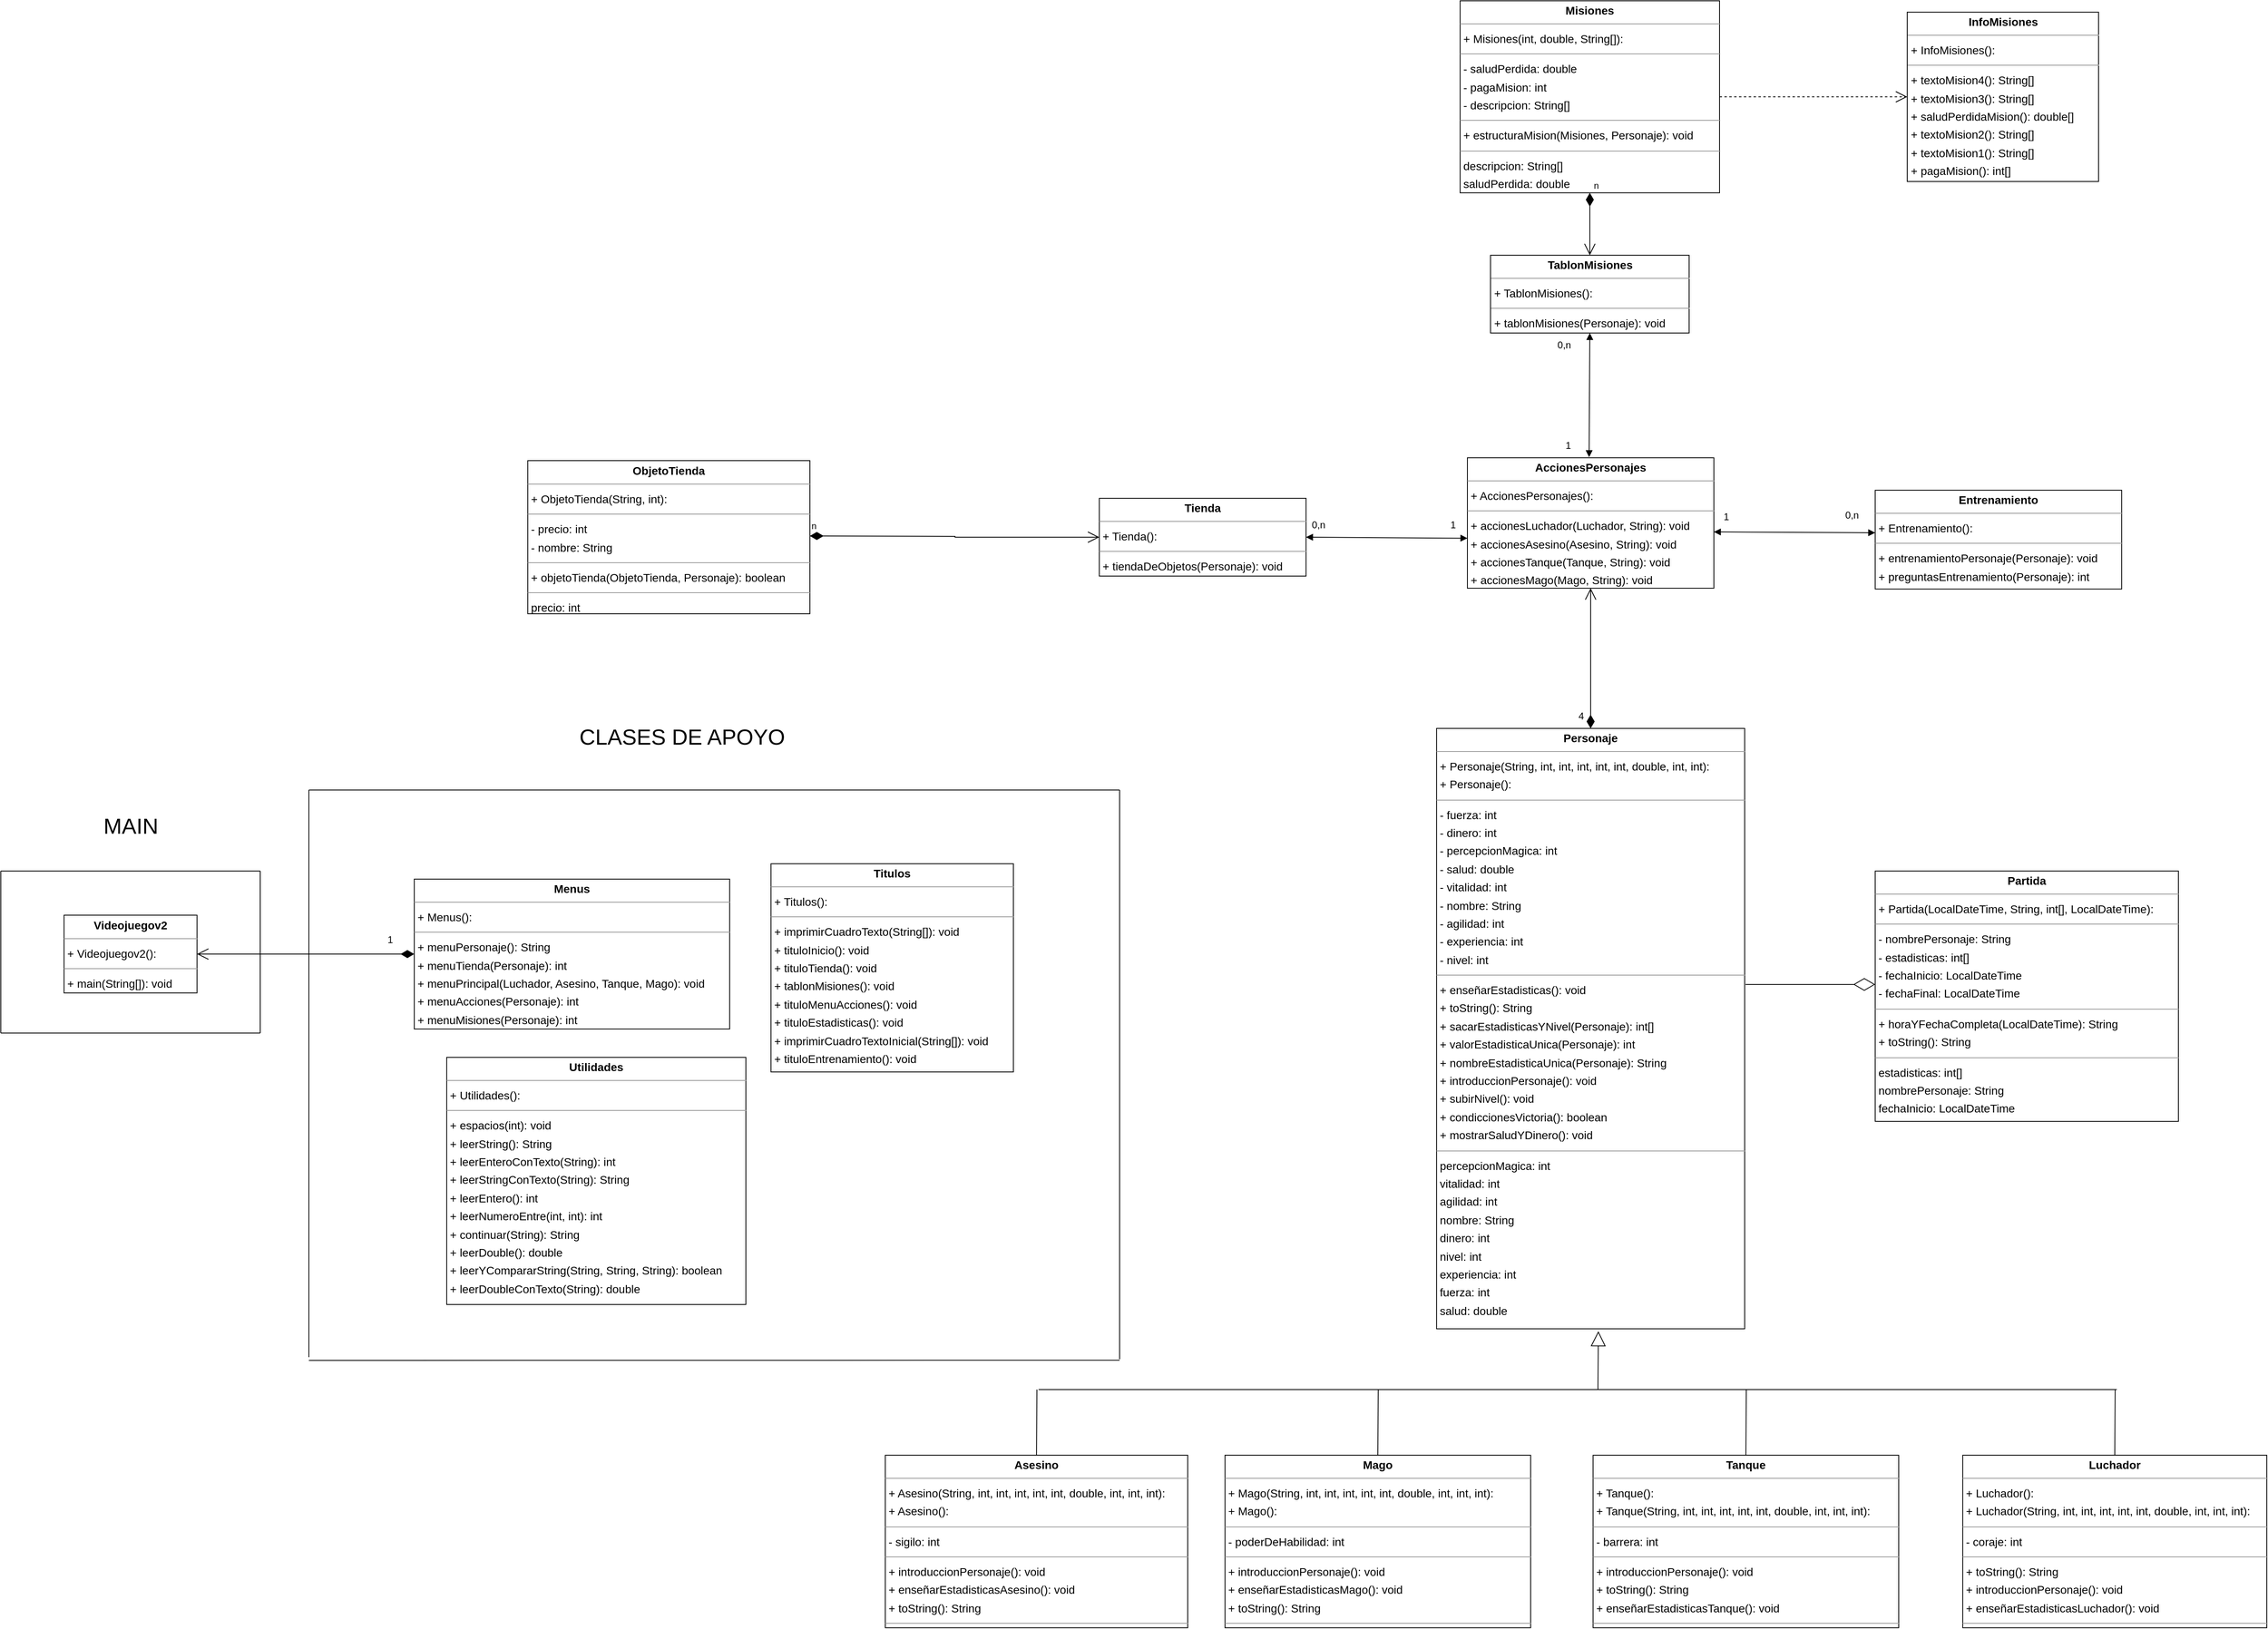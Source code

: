 <mxfile version="24.5.3" type="device">
  <diagram id="rEWgtGA5KyrCALM9XaX5" name="Página-1">
    <mxGraphModel dx="3649" dy="1854" grid="1" gridSize="10" guides="1" tooltips="1" connect="1" arrows="1" fold="1" page="0" pageScale="1" pageWidth="827" pageHeight="1169" background="none" math="0" shadow="0">
      <root>
        <mxCell id="0" />
        <mxCell id="1" parent="0" />
        <mxCell id="node12" value="&lt;p style=&quot;margin:0px;margin-top:4px;text-align:center;&quot;&gt;&lt;b&gt;AccionesPersonajes&lt;/b&gt;&lt;/p&gt;&lt;hr size=&quot;1&quot;/&gt;&lt;p style=&quot;margin:0 0 0 4px;line-height:1.6;&quot;&gt;+ AccionesPersonajes(): &lt;/p&gt;&lt;hr size=&quot;1&quot;/&gt;&lt;p style=&quot;margin:0 0 0 4px;line-height:1.6;&quot;&gt;+ accionesLuchador(Luchador, String): void&lt;br/&gt;+ accionesAsesino(Asesino, String): void&lt;br/&gt;+ accionesTanque(Tanque, String): void&lt;br/&gt;+ accionesMago(Mago, String): void&lt;/p&gt;" style="verticalAlign=top;align=left;overflow=fill;fontSize=14;fontFamily=Helvetica;html=1;rounded=0;shadow=0;comic=0;labelBackgroundColor=none;strokeWidth=1;" parent="1" vertex="1">
          <mxGeometry x="349" y="130" width="304" height="161" as="geometry" />
        </mxCell>
        <mxCell id="node14" value="&lt;p style=&quot;margin:0px;margin-top:4px;text-align:center;&quot;&gt;&lt;b&gt;Asesino&lt;/b&gt;&lt;/p&gt;&lt;hr size=&quot;1&quot;/&gt;&lt;p style=&quot;margin:0 0 0 4px;line-height:1.6;&quot;&gt;+ Asesino(String, int, int, int, int, int, double, int, int, int): &lt;br/&gt;+ Asesino(): &lt;/p&gt;&lt;hr size=&quot;1&quot;/&gt;&lt;p style=&quot;margin:0 0 0 4px;line-height:1.6;&quot;&gt;- sigilo: int&lt;/p&gt;&lt;hr size=&quot;1&quot;/&gt;&lt;p style=&quot;margin:0 0 0 4px;line-height:1.6;&quot;&gt;+ introduccionPersonaje(): void&lt;br/&gt;+ enseñarEstadisticasAsesino(): void&lt;br/&gt;+ toString(): String&lt;/p&gt;&lt;hr size=&quot;1&quot;/&gt;&lt;p style=&quot;margin:0 0 0 4px;line-height:1.6;&quot;&gt; sigilo: int&lt;/p&gt;" style="verticalAlign=top;align=left;overflow=fill;fontSize=14;fontFamily=Helvetica;html=1;rounded=0;shadow=0;comic=0;labelBackgroundColor=none;strokeWidth=1;" parent="1" vertex="1">
          <mxGeometry x="-369" y="1361" width="373" height="213" as="geometry" />
        </mxCell>
        <mxCell id="node15" value="&lt;p style=&quot;margin:0px;margin-top:4px;text-align:center;&quot;&gt;&lt;b&gt;Entrenamiento&lt;/b&gt;&lt;/p&gt;&lt;hr size=&quot;1&quot;/&gt;&lt;p style=&quot;margin:0 0 0 4px;line-height:1.6;&quot;&gt;+ Entrenamiento(): &lt;/p&gt;&lt;hr size=&quot;1&quot;/&gt;&lt;p style=&quot;margin:0 0 0 4px;line-height:1.6;&quot;&gt;+ entrenamientoPersonaje(Personaje): void&lt;br/&gt;+ preguntasEntrenamiento(Personaje): int&lt;/p&gt;" style="verticalAlign=top;align=left;overflow=fill;fontSize=14;fontFamily=Helvetica;html=1;rounded=0;shadow=0;comic=0;labelBackgroundColor=none;strokeWidth=1;" parent="1" vertex="1">
          <mxGeometry x="852" y="170" width="304" height="122" as="geometry" />
        </mxCell>
        <mxCell id="node2" value="&lt;p style=&quot;margin:0px;margin-top:4px;text-align:center;&quot;&gt;&lt;b&gt;InfoMisiones&lt;/b&gt;&lt;/p&gt;&lt;hr size=&quot;1&quot;/&gt;&lt;p style=&quot;margin:0 0 0 4px;line-height:1.6;&quot;&gt;+ InfoMisiones(): &lt;/p&gt;&lt;hr size=&quot;1&quot;/&gt;&lt;p style=&quot;margin:0 0 0 4px;line-height:1.6;&quot;&gt;+ textoMision4(): String[]&lt;br/&gt;+ textoMision3(): String[]&lt;br/&gt;+ saludPerdidaMision(): double[]&lt;br/&gt;+ textoMision2(): String[]&lt;br/&gt;+ textoMision1(): String[]&lt;br/&gt;+ pagaMision(): int[]&lt;/p&gt;" style="verticalAlign=top;align=left;overflow=fill;fontSize=14;fontFamily=Helvetica;html=1;rounded=0;shadow=0;comic=0;labelBackgroundColor=none;strokeWidth=1;" parent="1" vertex="1">
          <mxGeometry x="891.5" y="-420" width="236" height="209" as="geometry" />
        </mxCell>
        <mxCell id="node6" value="&lt;p style=&quot;margin:0px;margin-top:4px;text-align:center;&quot;&gt;&lt;b&gt;Luchador&lt;/b&gt;&lt;/p&gt;&lt;hr size=&quot;1&quot;/&gt;&lt;p style=&quot;margin:0 0 0 4px;line-height:1.6;&quot;&gt;+ Luchador(): &lt;br/&gt;+ Luchador(String, int, int, int, int, int, double, int, int, int): &lt;/p&gt;&lt;hr size=&quot;1&quot;/&gt;&lt;p style=&quot;margin:0 0 0 4px;line-height:1.6;&quot;&gt;- coraje: int&lt;/p&gt;&lt;hr size=&quot;1&quot;/&gt;&lt;p style=&quot;margin:0 0 0 4px;line-height:1.6;&quot;&gt;+ toString(): String&lt;br/&gt;+ introduccionPersonaje(): void&lt;br/&gt;+ enseñarEstadisticasLuchador(): void&lt;/p&gt;&lt;hr size=&quot;1&quot;/&gt;&lt;p style=&quot;margin:0 0 0 4px;line-height:1.6;&quot;&gt; coraje: int&lt;/p&gt;" style="verticalAlign=top;align=left;overflow=fill;fontSize=14;fontFamily=Helvetica;html=1;rounded=0;shadow=0;comic=0;labelBackgroundColor=none;strokeWidth=1;" parent="1" vertex="1">
          <mxGeometry x="960" y="1361" width="375" height="213" as="geometry" />
        </mxCell>
        <mxCell id="node1" value="&lt;p style=&quot;margin:0px;margin-top:4px;text-align:center;&quot;&gt;&lt;b&gt;Mago&lt;/b&gt;&lt;/p&gt;&lt;hr size=&quot;1&quot;/&gt;&lt;p style=&quot;margin:0 0 0 4px;line-height:1.6;&quot;&gt;+ Mago(String, int, int, int, int, int, double, int, int, int): &lt;br/&gt;+ Mago(): &lt;/p&gt;&lt;hr size=&quot;1&quot;/&gt;&lt;p style=&quot;margin:0 0 0 4px;line-height:1.6;&quot;&gt;- poderDeHabilidad: int&lt;/p&gt;&lt;hr size=&quot;1&quot;/&gt;&lt;p style=&quot;margin:0 0 0 4px;line-height:1.6;&quot;&gt;+ introduccionPersonaje(): void&lt;br/&gt;+ enseñarEstadisticasMago(): void&lt;br/&gt;+ toString(): String&lt;/p&gt;&lt;hr size=&quot;1&quot;/&gt;&lt;p style=&quot;margin:0 0 0 4px;line-height:1.6;&quot;&gt; poderDeHabilidad: int&lt;/p&gt;" style="verticalAlign=top;align=left;overflow=fill;fontSize=14;fontFamily=Helvetica;html=1;rounded=0;shadow=0;comic=0;labelBackgroundColor=none;strokeWidth=1;" parent="1" vertex="1">
          <mxGeometry x="50" y="1361" width="377" height="213" as="geometry" />
        </mxCell>
        <mxCell id="node8" value="&lt;p style=&quot;margin:0px;margin-top:4px;text-align:center;&quot;&gt;&lt;b&gt;Menus&lt;/b&gt;&lt;/p&gt;&lt;hr size=&quot;1&quot;/&gt;&lt;p style=&quot;margin:0 0 0 4px;line-height:1.6;&quot;&gt;+ Menus(): &lt;/p&gt;&lt;hr size=&quot;1&quot;/&gt;&lt;p style=&quot;margin:0 0 0 4px;line-height:1.6;&quot;&gt;+ menuPersonaje(): String&lt;br/&gt;+ menuTienda(Personaje): int&lt;br/&gt;+ menuPrincipal(Luchador, Asesino, Tanque, Mago): void&lt;br/&gt;+ menuAcciones(Personaje): int&lt;br/&gt;+ menuMisiones(Personaje): int&lt;/p&gt;" style="verticalAlign=top;align=left;overflow=fill;fontSize=14;fontFamily=Helvetica;html=1;rounded=0;shadow=0;comic=0;labelBackgroundColor=none;strokeWidth=1;" parent="1" vertex="1">
          <mxGeometry x="-950" y="650" width="389" height="185" as="geometry" />
        </mxCell>
        <mxCell id="node11" value="&lt;p style=&quot;margin:0px;margin-top:4px;text-align:center;&quot;&gt;&lt;b&gt;Misiones&lt;/b&gt;&lt;/p&gt;&lt;hr size=&quot;1&quot;/&gt;&lt;p style=&quot;margin:0 0 0 4px;line-height:1.6;&quot;&gt;+ Misiones(int, double, String[]): &lt;/p&gt;&lt;hr size=&quot;1&quot;/&gt;&lt;p style=&quot;margin:0 0 0 4px;line-height:1.6;&quot;&gt;- saludPerdida: double&lt;br/&gt;- pagaMision: int&lt;br/&gt;- descripcion: String[]&lt;/p&gt;&lt;hr size=&quot;1&quot;/&gt;&lt;p style=&quot;margin:0 0 0 4px;line-height:1.6;&quot;&gt;+ estructuraMision(Misiones, Personaje): void&lt;/p&gt;&lt;hr size=&quot;1&quot;/&gt;&lt;p style=&quot;margin:0 0 0 4px;line-height:1.6;&quot;&gt; descripcion: String[]&lt;br/&gt; saludPerdida: double&lt;br/&gt; pagaMision: int&lt;/p&gt;" style="verticalAlign=top;align=left;overflow=fill;fontSize=14;fontFamily=Helvetica;html=1;rounded=0;shadow=0;comic=0;labelBackgroundColor=none;strokeWidth=1;" parent="1" vertex="1">
          <mxGeometry x="340" y="-434" width="320" height="237" as="geometry" />
        </mxCell>
        <mxCell id="node0" value="&lt;p style=&quot;margin:0px;margin-top:4px;text-align:center;&quot;&gt;&lt;b&gt;ObjetoTienda&lt;/b&gt;&lt;/p&gt;&lt;hr size=&quot;1&quot;/&gt;&lt;p style=&quot;margin:0 0 0 4px;line-height:1.6;&quot;&gt;+ ObjetoTienda(String, int): &lt;/p&gt;&lt;hr size=&quot;1&quot;/&gt;&lt;p style=&quot;margin:0 0 0 4px;line-height:1.6;&quot;&gt;- precio: int&lt;br/&gt;- nombre: String&lt;/p&gt;&lt;hr size=&quot;1&quot;/&gt;&lt;p style=&quot;margin:0 0 0 4px;line-height:1.6;&quot;&gt;+ objetoTienda(ObjetoTienda, Personaje): boolean&lt;/p&gt;&lt;hr size=&quot;1&quot;/&gt;&lt;p style=&quot;margin:0 0 0 4px;line-height:1.6;&quot;&gt; precio: int&lt;br/&gt; nombre: String&lt;/p&gt;" style="verticalAlign=top;align=left;overflow=fill;fontSize=14;fontFamily=Helvetica;html=1;rounded=0;shadow=0;comic=0;labelBackgroundColor=none;strokeWidth=1;" parent="1" vertex="1">
          <mxGeometry x="-810" y="133.5" width="348" height="189" as="geometry" />
        </mxCell>
        <mxCell id="node7" value="&lt;p style=&quot;margin:0px;margin-top:4px;text-align:center;&quot;&gt;&lt;b&gt;Partida&lt;/b&gt;&lt;/p&gt;&lt;hr size=&quot;1&quot;/&gt;&lt;p style=&quot;margin:0 0 0 4px;line-height:1.6;&quot;&gt;+ Partida(LocalDateTime, String, int[], LocalDateTime): &lt;/p&gt;&lt;hr size=&quot;1&quot;/&gt;&lt;p style=&quot;margin:0 0 0 4px;line-height:1.6;&quot;&gt;- nombrePersonaje: String&lt;br/&gt;- estadisticas: int[]&lt;br/&gt;- fechaInicio: LocalDateTime&lt;br/&gt;- fechaFinal: LocalDateTime&lt;/p&gt;&lt;hr size=&quot;1&quot;/&gt;&lt;p style=&quot;margin:0 0 0 4px;line-height:1.6;&quot;&gt;+ horaYFechaCompleta(LocalDateTime): String&lt;br/&gt;+ toString(): String&lt;/p&gt;&lt;hr size=&quot;1&quot;/&gt;&lt;p style=&quot;margin:0 0 0 4px;line-height:1.6;&quot;&gt; estadisticas: int[]&lt;br/&gt; nombrePersonaje: String&lt;br/&gt; fechaInicio: LocalDateTime&lt;br/&gt; fechaFinal: LocalDateTime&lt;/p&gt;" style="verticalAlign=top;align=left;overflow=fill;fontSize=14;fontFamily=Helvetica;html=1;rounded=0;shadow=0;comic=0;labelBackgroundColor=none;strokeWidth=1;" parent="1" vertex="1">
          <mxGeometry x="852" y="640" width="374" height="309" as="geometry" />
        </mxCell>
        <mxCell id="node10" value="&lt;p style=&quot;margin:0px;margin-top:4px;text-align:center;&quot;&gt;&lt;b&gt;Personaje&lt;/b&gt;&lt;/p&gt;&lt;hr size=&quot;1&quot;/&gt;&lt;p style=&quot;margin:0 0 0 4px;line-height:1.6;&quot;&gt;+ Personaje(String, int, int, int, int, int, double, int, int): &lt;br/&gt;+ Personaje(): &lt;/p&gt;&lt;hr size=&quot;1&quot;/&gt;&lt;p style=&quot;margin:0 0 0 4px;line-height:1.6;&quot;&gt;- fuerza: int&lt;br/&gt;- dinero: int&lt;br/&gt;- percepcionMagica: int&lt;br/&gt;- salud: double&lt;br/&gt;- vitalidad: int&lt;br/&gt;- nombre: String&lt;br/&gt;- agilidad: int&lt;br/&gt;- experiencia: int&lt;br/&gt;- nivel: int&lt;/p&gt;&lt;hr size=&quot;1&quot;/&gt;&lt;p style=&quot;margin:0 0 0 4px;line-height:1.6;&quot;&gt;+ enseñarEstadisticas(): void&lt;br/&gt;+ toString(): String&lt;br/&gt;+ sacarEstadisticasYNivel(Personaje): int[]&lt;br/&gt;+ valorEstadisticaUnica(Personaje): int&lt;br/&gt;+ nombreEstadisticaUnica(Personaje): String&lt;br/&gt;+ introduccionPersonaje(): void&lt;br/&gt;+ subirNivel(): void&lt;br/&gt;+ condiccionesVictoria(): boolean&lt;br/&gt;+ mostrarSaludYDinero(): void&lt;/p&gt;&lt;hr size=&quot;1&quot;/&gt;&lt;p style=&quot;margin:0 0 0 4px;line-height:1.6;&quot;&gt; percepcionMagica: int&lt;br/&gt; vitalidad: int&lt;br/&gt; agilidad: int&lt;br/&gt; nombre: String&lt;br/&gt; dinero: int&lt;br/&gt; nivel: int&lt;br/&gt; experiencia: int&lt;br/&gt; fuerza: int&lt;br/&gt; salud: double&lt;/p&gt;" style="verticalAlign=top;align=left;overflow=fill;fontSize=14;fontFamily=Helvetica;html=1;rounded=0;shadow=0;comic=0;labelBackgroundColor=none;strokeWidth=1;" parent="1" vertex="1">
          <mxGeometry x="311" y="464" width="380" height="741" as="geometry" />
        </mxCell>
        <mxCell id="node9" value="&lt;p style=&quot;margin:0px;margin-top:4px;text-align:center;&quot;&gt;&lt;b&gt;TablonMisiones&lt;/b&gt;&lt;/p&gt;&lt;hr size=&quot;1&quot;/&gt;&lt;p style=&quot;margin:0 0 0 4px;line-height:1.6;&quot;&gt;+ TablonMisiones(): &lt;/p&gt;&lt;hr size=&quot;1&quot;/&gt;&lt;p style=&quot;margin:0 0 0 4px;line-height:1.6;&quot;&gt;+ tablonMisiones(Personaje): void&lt;/p&gt;" style="verticalAlign=top;align=left;overflow=fill;fontSize=14;fontFamily=Helvetica;html=1;rounded=0;shadow=0;comic=0;labelBackgroundColor=none;strokeWidth=1;" parent="1" vertex="1">
          <mxGeometry x="377.5" y="-120" width="245" height="96" as="geometry" />
        </mxCell>
        <mxCell id="node5" value="&lt;p style=&quot;margin:0px;margin-top:4px;text-align:center;&quot;&gt;&lt;b&gt;Tanque&lt;/b&gt;&lt;/p&gt;&lt;hr size=&quot;1&quot;/&gt;&lt;p style=&quot;margin:0 0 0 4px;line-height:1.6;&quot;&gt;+ Tanque(): &lt;br/&gt;+ Tanque(String, int, int, int, int, int, double, int, int, int): &lt;/p&gt;&lt;hr size=&quot;1&quot;/&gt;&lt;p style=&quot;margin:0 0 0 4px;line-height:1.6;&quot;&gt;- barrera: int&lt;/p&gt;&lt;hr size=&quot;1&quot;/&gt;&lt;p style=&quot;margin:0 0 0 4px;line-height:1.6;&quot;&gt;+ introduccionPersonaje(): void&lt;br/&gt;+ toString(): String&lt;br/&gt;+ enseñarEstadisticasTanque(): void&lt;/p&gt;&lt;hr size=&quot;1&quot;/&gt;&lt;p style=&quot;margin:0 0 0 4px;line-height:1.6;&quot;&gt; barrera: int&lt;/p&gt;" style="verticalAlign=top;align=left;overflow=fill;fontSize=14;fontFamily=Helvetica;html=1;rounded=0;shadow=0;comic=0;labelBackgroundColor=none;strokeWidth=1;" parent="1" vertex="1">
          <mxGeometry x="504" y="1361" width="377" height="213" as="geometry" />
        </mxCell>
        <mxCell id="node3" value="&lt;p style=&quot;margin:0px;margin-top:4px;text-align:center;&quot;&gt;&lt;b&gt;Tienda&lt;/b&gt;&lt;/p&gt;&lt;hr size=&quot;1&quot;/&gt;&lt;p style=&quot;margin:0 0 0 4px;line-height:1.6;&quot;&gt;+ Tienda(): &lt;/p&gt;&lt;hr size=&quot;1&quot;/&gt;&lt;p style=&quot;margin:0 0 0 4px;line-height:1.6;&quot;&gt;+ tiendaDeObjetos(Personaje): void&lt;/p&gt;" style="verticalAlign=top;align=left;overflow=fill;fontSize=14;fontFamily=Helvetica;html=1;rounded=0;shadow=0;comic=0;labelBackgroundColor=none;strokeWidth=1;" parent="1" vertex="1">
          <mxGeometry x="-105.04" y="180" width="255" height="96" as="geometry" />
        </mxCell>
        <mxCell id="node13" value="&lt;p style=&quot;margin:0px;margin-top:4px;text-align:center;&quot;&gt;&lt;b&gt;Titulos&lt;/b&gt;&lt;/p&gt;&lt;hr size=&quot;1&quot;/&gt;&lt;p style=&quot;margin:0 0 0 4px;line-height:1.6;&quot;&gt;+ Titulos(): &lt;/p&gt;&lt;hr size=&quot;1&quot;/&gt;&lt;p style=&quot;margin:0 0 0 4px;line-height:1.6;&quot;&gt;+ imprimirCuadroTexto(String[]): void&lt;br/&gt;+ tituloInicio(): void&lt;br/&gt;+ tituloTienda(): void&lt;br/&gt;+ tablonMisiones(): void&lt;br/&gt;+ tituloMenuAcciones(): void&lt;br/&gt;+ tituloEstadisticas(): void&lt;br/&gt;+ imprimirCuadroTextoInicial(String[]): void&lt;br/&gt;+ tituloEntrenamiento(): void&lt;/p&gt;" style="verticalAlign=top;align=left;overflow=fill;fontSize=14;fontFamily=Helvetica;html=1;rounded=0;shadow=0;comic=0;labelBackgroundColor=none;strokeWidth=1;" parent="1" vertex="1">
          <mxGeometry x="-510" y="631" width="299" height="257" as="geometry" />
        </mxCell>
        <mxCell id="node16" value="&lt;p style=&quot;margin:0px;margin-top:4px;text-align:center;&quot;&gt;&lt;b&gt;Utilidades&lt;/b&gt;&lt;/p&gt;&lt;hr size=&quot;1&quot;/&gt;&lt;p style=&quot;margin:0 0 0 4px;line-height:1.6;&quot;&gt;+ Utilidades(): &lt;/p&gt;&lt;hr size=&quot;1&quot;/&gt;&lt;p style=&quot;margin:0 0 0 4px;line-height:1.6;&quot;&gt;+ espacios(int): void&lt;br/&gt;+ leerString(): String&lt;br/&gt;+ leerEnteroConTexto(String): int&lt;br/&gt;+ leerStringConTexto(String): String&lt;br/&gt;+ leerEntero(): int&lt;br/&gt;+ leerNumeroEntre(int, int): int&lt;br/&gt;+ continuar(String): String&lt;br/&gt;+ leerDouble(): double&lt;br/&gt;+ leerYCompararString(String, String, String): boolean&lt;br/&gt;+ leerDoubleConTexto(String): double&lt;/p&gt;" style="verticalAlign=top;align=left;overflow=fill;fontSize=14;fontFamily=Helvetica;html=1;rounded=0;shadow=0;comic=0;labelBackgroundColor=none;strokeWidth=1;" parent="1" vertex="1">
          <mxGeometry x="-910" y="870" width="369" height="305" as="geometry" />
        </mxCell>
        <mxCell id="node4" value="&lt;p style=&quot;margin:0px;margin-top:4px;text-align:center;&quot;&gt;&lt;b&gt;Videojuegov2&lt;/b&gt;&lt;/p&gt;&lt;hr size=&quot;1&quot;/&gt;&lt;p style=&quot;margin:0 0 0 4px;line-height:1.6;&quot;&gt;+ Videojuegov2(): &lt;/p&gt;&lt;hr size=&quot;1&quot;/&gt;&lt;p style=&quot;margin:0 0 0 4px;line-height:1.6;&quot;&gt;+ main(String[]): void&lt;/p&gt;" style="verticalAlign=top;align=left;overflow=fill;fontSize=14;fontFamily=Helvetica;html=1;rounded=0;shadow=0;comic=0;labelBackgroundColor=none;strokeWidth=1;" parent="1" vertex="1">
          <mxGeometry x="-1382" y="694.5" width="164" height="96" as="geometry" />
        </mxCell>
        <mxCell id="hlV9DyFvP7Aik13MMfOS-1" value="" style="endArrow=block;endSize=16;endFill=0;html=1;rounded=0;entryX=0.525;entryY=1.004;entryDx=0;entryDy=0;entryPerimeter=0;" edge="1" parent="1" target="node10">
          <mxGeometry width="160" relative="1" as="geometry">
            <mxPoint x="510" y="1280" as="sourcePoint" />
            <mxPoint x="460" y="1350" as="targetPoint" />
          </mxGeometry>
        </mxCell>
        <mxCell id="hlV9DyFvP7Aik13MMfOS-7" value="" style="endArrow=none;html=1;rounded=0;entryX=0.5;entryY=0;entryDx=0;entryDy=0;" edge="1" parent="1" target="node6">
          <mxGeometry width="50" height="50" relative="1" as="geometry">
            <mxPoint x="1148" y="1280" as="sourcePoint" />
            <mxPoint x="400" y="1320" as="targetPoint" />
          </mxGeometry>
        </mxCell>
        <mxCell id="hlV9DyFvP7Aik13MMfOS-8" value="" style="endArrow=none;html=1;rounded=0;" edge="1" parent="1">
          <mxGeometry width="50" height="50" relative="1" as="geometry">
            <mxPoint x="1150" y="1280" as="sourcePoint" />
            <mxPoint x="510" y="1280" as="targetPoint" />
          </mxGeometry>
        </mxCell>
        <mxCell id="hlV9DyFvP7Aik13MMfOS-9" value="" style="endArrow=none;html=1;rounded=0;entryX=0.5;entryY=0;entryDx=0;entryDy=0;" edge="1" parent="1" target="node5">
          <mxGeometry width="50" height="50" relative="1" as="geometry">
            <mxPoint x="693" y="1280" as="sourcePoint" />
            <mxPoint x="400" y="1320" as="targetPoint" />
          </mxGeometry>
        </mxCell>
        <mxCell id="hlV9DyFvP7Aik13MMfOS-10" value="" style="endArrow=none;html=1;rounded=0;exitX=0.5;exitY=0;exitDx=0;exitDy=0;" edge="1" parent="1" source="node1">
          <mxGeometry width="50" height="50" relative="1" as="geometry">
            <mxPoint x="350" y="1370" as="sourcePoint" />
            <mxPoint x="239" y="1280" as="targetPoint" />
          </mxGeometry>
        </mxCell>
        <mxCell id="hlV9DyFvP7Aik13MMfOS-11" value="" style="endArrow=none;html=1;rounded=0;" edge="1" parent="1">
          <mxGeometry width="50" height="50" relative="1" as="geometry">
            <mxPoint x="-180" y="1280" as="sourcePoint" />
            <mxPoint x="510" y="1280" as="targetPoint" />
          </mxGeometry>
        </mxCell>
        <mxCell id="hlV9DyFvP7Aik13MMfOS-12" value="" style="endArrow=none;html=1;rounded=0;exitX=0.5;exitY=0;exitDx=0;exitDy=0;" edge="1" parent="1" source="node14">
          <mxGeometry width="50" height="50" relative="1" as="geometry">
            <mxPoint x="350" y="1370" as="sourcePoint" />
            <mxPoint x="-182" y="1280" as="targetPoint" />
          </mxGeometry>
        </mxCell>
        <mxCell id="hlV9DyFvP7Aik13MMfOS-19" value="&lt;span style=&quot;color: rgba(0, 0, 0, 0); font-family: monospace; font-size: 0px; text-align: start;&quot;&gt;%3CmxGraphModel%3E%3Croot%3E%3CmxCell%20id%3D%220%22%2F%3E%3CmxCell%20id%3D%221%22%20parent%3D%220%22%2F%3E%3CmxCell%20id%3D%222%22%20value%3D%22%22%20style%3D%22html%3D1%3BverticalAlign%3Dbottom%3BstartArrow%3Dcircle%3BstartFill%3D1%3BendArrow%3Dopen%3BstartSize%3D6%3BendSize%3D8%3Bcurved%3D0%3Brounded%3D0%3BexitX%3D0.007%3BexitY%3D0.645%3BexitDx%3D0%3BexitDy%3D0%3BexitPerimeter%3D0%3BentryX%3D1%3BentryY%3D0.5%3BentryDx%3D0%3BentryDy%3D0%3B%22%20edge%3D%221%22%20parent%3D%221%22%3E%3CmxGeometry%20width%3D%2280%22%20relative%3D%221%22%20as%3D%22geometry%22%3E%3CmxPoint%20x%3D%22-138%22%20y%3D%22802%22%20as%3D%22sourcePoint%22%2F%3E%3CmxPoint%20x%3D%22-502%22%20y%3D%22804%22%20as%3D%22targetPoint%22%2F%3E%3C%2FmxGeometry%3E%3C%2FmxCell%3E%3C%2Froot%3E%3C%2FmxGraphModel%3E&lt;/span&gt;" style="endArrow=open;endSize=12;dashed=1;html=1;rounded=0;exitX=1;exitY=0.5;exitDx=0;exitDy=0;entryX=0;entryY=0.5;entryDx=0;entryDy=0;" edge="1" parent="1" source="node11" target="node2">
          <mxGeometry width="160" relative="1" as="geometry">
            <mxPoint x="687.5" y="-114" as="sourcePoint" />
            <mxPoint x="377.5" y="-114" as="targetPoint" />
          </mxGeometry>
        </mxCell>
        <mxCell id="hlV9DyFvP7Aik13MMfOS-22" value="" style="endArrow=block;startArrow=block;endFill=1;startFill=1;html=1;rounded=0;exitX=0.5;exitY=1;exitDx=0;exitDy=0;entryX=0.449;entryY=-0.001;entryDx=0;entryDy=0;entryPerimeter=0;" edge="1" parent="1" source="node9">
          <mxGeometry width="160" relative="1" as="geometry">
            <mxPoint x="497.5" y="96" as="sourcePoint" />
            <mxPoint x="499.12" y="129.259" as="targetPoint" />
          </mxGeometry>
        </mxCell>
        <mxCell id="hlV9DyFvP7Aik13MMfOS-23" value="" style="endArrow=block;startArrow=block;endFill=1;startFill=1;html=1;rounded=0;exitX=1;exitY=0.5;exitDx=0;exitDy=0;entryX=0.008;entryY=0.439;entryDx=0;entryDy=0;entryPerimeter=0;" edge="1" parent="1" source="node3">
          <mxGeometry width="160" relative="1" as="geometry">
            <mxPoint x="234.96" y="380" as="sourcePoint" />
            <mxPoint x="349.0" y="229.299" as="targetPoint" />
          </mxGeometry>
        </mxCell>
        <mxCell id="hlV9DyFvP7Aik13MMfOS-25" value="1" style="text;html=1;align=center;verticalAlign=middle;resizable=0;points=[];autosize=1;strokeColor=none;fillColor=none;" vertex="1" parent="1">
          <mxGeometry x="315.96" y="198" width="30" height="30" as="geometry" />
        </mxCell>
        <mxCell id="hlV9DyFvP7Aik13MMfOS-26" value="0,n" style="text;html=1;align=center;verticalAlign=middle;resizable=0;points=[];autosize=1;strokeColor=none;fillColor=none;" vertex="1" parent="1">
          <mxGeometry x="144.96" y="198" width="40" height="30" as="geometry" />
        </mxCell>
        <mxCell id="hlV9DyFvP7Aik13MMfOS-27" value="0,n" style="text;html=1;align=center;verticalAlign=middle;resizable=0;points=[];autosize=1;strokeColor=none;fillColor=none;" vertex="1" parent="1">
          <mxGeometry x="803" y="186" width="40" height="30" as="geometry" />
        </mxCell>
        <mxCell id="hlV9DyFvP7Aik13MMfOS-28" value="0,n" style="text;html=1;align=center;verticalAlign=middle;resizable=0;points=[];autosize=1;strokeColor=none;fillColor=none;" vertex="1" parent="1">
          <mxGeometry x="447.5" y="-24" width="40" height="30" as="geometry" />
        </mxCell>
        <mxCell id="hlV9DyFvP7Aik13MMfOS-29" value="1" style="text;html=1;align=center;verticalAlign=middle;resizable=0;points=[];autosize=1;strokeColor=none;fillColor=none;" vertex="1" parent="1">
          <mxGeometry x="457.5" y="100" width="30" height="30" as="geometry" />
        </mxCell>
        <mxCell id="hlV9DyFvP7Aik13MMfOS-30" value="1" style="text;html=1;align=center;verticalAlign=middle;resizable=0;points=[];autosize=1;strokeColor=none;fillColor=none;" vertex="1" parent="1">
          <mxGeometry x="653" y="188" width="30" height="30" as="geometry" />
        </mxCell>
        <mxCell id="hlV9DyFvP7Aik13MMfOS-31" value="" style="endArrow=block;startArrow=block;endFill=1;startFill=1;html=1;rounded=0;exitX=1;exitY=0.5;exitDx=0;exitDy=0;entryX=0.008;entryY=0.439;entryDx=0;entryDy=0;entryPerimeter=0;" edge="1" parent="1">
          <mxGeometry width="160" relative="1" as="geometry">
            <mxPoint x="653" y="221.5" as="sourcePoint" />
            <mxPoint x="852" y="222.5" as="targetPoint" />
          </mxGeometry>
        </mxCell>
        <mxCell id="hlV9DyFvP7Aik13MMfOS-35" value="" style="endArrow=diamondThin;endFill=0;endSize=24;html=1;rounded=0;" edge="1" parent="1">
          <mxGeometry width="160" relative="1" as="geometry">
            <mxPoint x="692" y="780" as="sourcePoint" />
            <mxPoint x="852" y="780" as="targetPoint" />
          </mxGeometry>
        </mxCell>
        <mxCell id="hlV9DyFvP7Aik13MMfOS-36" value="n" style="endArrow=open;html=1;endSize=12;startArrow=diamondThin;startSize=14;startFill=1;edgeStyle=orthogonalEdgeStyle;align=left;verticalAlign=bottom;rounded=0;exitX=0.5;exitY=1;exitDx=0;exitDy=0;entryX=0.5;entryY=0;entryDx=0;entryDy=0;" edge="1" parent="1" source="node11" target="node9">
          <mxGeometry x="-1" y="3" relative="1" as="geometry">
            <mxPoint x="250.96" y="-150" as="sourcePoint" />
            <mxPoint x="410.96" y="-150" as="targetPoint" />
          </mxGeometry>
        </mxCell>
        <mxCell id="hlV9DyFvP7Aik13MMfOS-37" value="n" style="endArrow=open;html=1;endSize=12;startArrow=diamondThin;startSize=14;startFill=1;edgeStyle=orthogonalEdgeStyle;align=left;verticalAlign=bottom;rounded=0;entryX=0;entryY=0.5;entryDx=0;entryDy=0;" edge="1" parent="1" target="node3">
          <mxGeometry x="-1" y="3" relative="1" as="geometry">
            <mxPoint x="-462" y="226.46" as="sourcePoint" />
            <mxPoint x="-212" y="226.46" as="targetPoint" />
          </mxGeometry>
        </mxCell>
        <mxCell id="hlV9DyFvP7Aik13MMfOS-39" value="&lt;font style=&quot;font-size: 27px;&quot;&gt;CLASES DE APOYO&lt;/font&gt;" style="text;html=1;align=center;verticalAlign=middle;resizable=0;points=[];autosize=1;strokeColor=none;fillColor=none;" vertex="1" parent="1">
          <mxGeometry x="-760" y="450" width="280" height="50" as="geometry" />
        </mxCell>
        <mxCell id="hlV9DyFvP7Aik13MMfOS-44" value="" style="endArrow=none;html=1;rounded=0;" edge="1" parent="1">
          <mxGeometry width="50" height="50" relative="1" as="geometry">
            <mxPoint x="-1080" y="540" as="sourcePoint" />
            <mxPoint x="-1080" y="1240" as="targetPoint" />
          </mxGeometry>
        </mxCell>
        <mxCell id="hlV9DyFvP7Aik13MMfOS-45" value="" style="endArrow=none;html=1;rounded=0;" edge="1" parent="1">
          <mxGeometry width="50" height="50" relative="1" as="geometry">
            <mxPoint x="-80" y="1243.75" as="sourcePoint" />
            <mxPoint x="-1080" y="1244" as="targetPoint" />
          </mxGeometry>
        </mxCell>
        <mxCell id="hlV9DyFvP7Aik13MMfOS-46" value="" style="endArrow=none;html=1;rounded=0;" edge="1" parent="1">
          <mxGeometry width="50" height="50" relative="1" as="geometry">
            <mxPoint x="-80" y="1242.5" as="sourcePoint" />
            <mxPoint x="-80" y="540" as="targetPoint" />
          </mxGeometry>
        </mxCell>
        <mxCell id="hlV9DyFvP7Aik13MMfOS-47" value="" style="endArrow=none;html=1;rounded=0;" edge="1" parent="1">
          <mxGeometry width="50" height="50" relative="1" as="geometry">
            <mxPoint x="-1080" y="540" as="sourcePoint" />
            <mxPoint x="-80" y="540" as="targetPoint" />
          </mxGeometry>
        </mxCell>
        <mxCell id="hlV9DyFvP7Aik13MMfOS-51" value="&lt;font style=&quot;font-size: 27px;&quot;&gt;MAIN&lt;/font&gt;" style="text;html=1;align=center;verticalAlign=middle;resizable=0;points=[];autosize=1;strokeColor=none;fillColor=none;" vertex="1" parent="1">
          <mxGeometry x="-1345" y="560" width="90" height="50" as="geometry" />
        </mxCell>
        <mxCell id="hlV9DyFvP7Aik13MMfOS-52" value="" style="endArrow=none;html=1;rounded=0;" edge="1" parent="1">
          <mxGeometry width="50" height="50" relative="1" as="geometry">
            <mxPoint x="-1460" y="640" as="sourcePoint" />
            <mxPoint x="-1460" y="840" as="targetPoint" />
          </mxGeometry>
        </mxCell>
        <mxCell id="hlV9DyFvP7Aik13MMfOS-53" value="" style="endArrow=none;html=1;rounded=0;" edge="1" parent="1">
          <mxGeometry width="50" height="50" relative="1" as="geometry">
            <mxPoint x="-1140" y="840" as="sourcePoint" />
            <mxPoint x="-1460" y="840" as="targetPoint" />
          </mxGeometry>
        </mxCell>
        <mxCell id="hlV9DyFvP7Aik13MMfOS-54" value="" style="endArrow=none;html=1;rounded=0;" edge="1" parent="1">
          <mxGeometry width="50" height="50" relative="1" as="geometry">
            <mxPoint x="-1140" y="840" as="sourcePoint" />
            <mxPoint x="-1140" y="640" as="targetPoint" />
          </mxGeometry>
        </mxCell>
        <mxCell id="hlV9DyFvP7Aik13MMfOS-55" value="" style="endArrow=none;html=1;rounded=0;" edge="1" parent="1">
          <mxGeometry width="50" height="50" relative="1" as="geometry">
            <mxPoint x="-1460" y="640" as="sourcePoint" />
            <mxPoint x="-1140" y="640" as="targetPoint" />
          </mxGeometry>
        </mxCell>
        <mxCell id="hlV9DyFvP7Aik13MMfOS-59" value="" style="endArrow=open;html=1;endSize=12;startArrow=diamondThin;startSize=14;startFill=1;edgeStyle=orthogonalEdgeStyle;align=left;verticalAlign=bottom;rounded=0;entryX=1;entryY=0.5;entryDx=0;entryDy=0;exitX=0;exitY=0.5;exitDx=0;exitDy=0;" edge="1" parent="1" source="node8" target="node4">
          <mxGeometry x="-1" y="3" relative="1" as="geometry">
            <mxPoint x="-1360" y="930" as="sourcePoint" />
            <mxPoint x="-1200" y="930" as="targetPoint" />
          </mxGeometry>
        </mxCell>
        <mxCell id="hlV9DyFvP7Aik13MMfOS-60" value="1" style="text;html=1;align=center;verticalAlign=middle;resizable=0;points=[];autosize=1;strokeColor=none;fillColor=none;" vertex="1" parent="1">
          <mxGeometry x="-995" y="710" width="30" height="30" as="geometry" />
        </mxCell>
        <mxCell id="hlV9DyFvP7Aik13MMfOS-61" value="" style="endArrow=open;html=1;endSize=12;startArrow=diamondThin;startSize=14;startFill=1;edgeStyle=orthogonalEdgeStyle;align=left;verticalAlign=bottom;rounded=0;entryX=0.5;entryY=1;entryDx=0;entryDy=0;exitX=0.5;exitY=0;exitDx=0;exitDy=0;" edge="1" parent="1" source="node10" target="node12">
          <mxGeometry x="-1" y="3" relative="1" as="geometry">
            <mxPoint x="758" y="350" as="sourcePoint" />
            <mxPoint x="490" y="350" as="targetPoint" />
          </mxGeometry>
        </mxCell>
        <mxCell id="hlV9DyFvP7Aik13MMfOS-62" value="4" style="text;html=1;align=center;verticalAlign=middle;resizable=0;points=[];autosize=1;strokeColor=none;fillColor=none;" vertex="1" parent="1">
          <mxGeometry x="474" y="434" width="30" height="30" as="geometry" />
        </mxCell>
      </root>
    </mxGraphModel>
  </diagram>
</mxfile>
